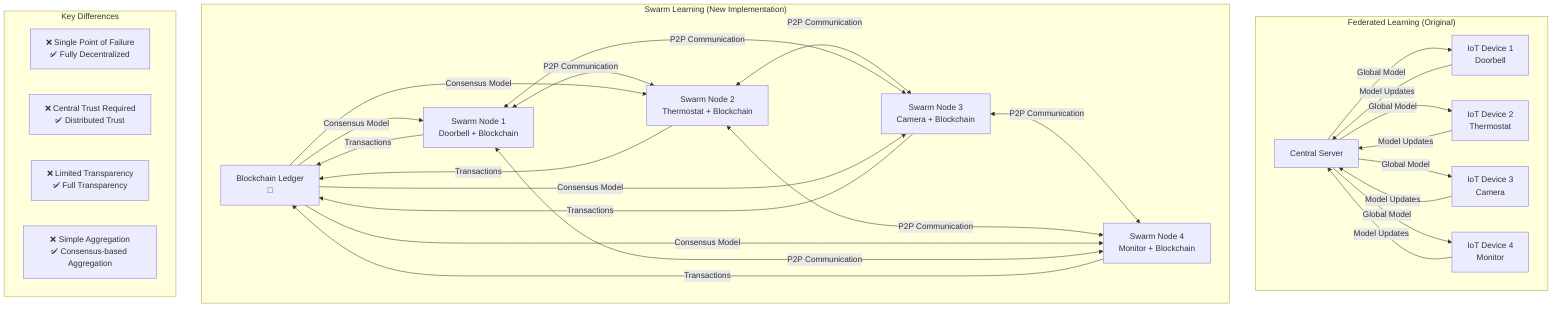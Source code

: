 graph TB
    subgraph "Federated Learning (Original)"
        FS[Central Server]
        FC1[IoT Device 1<br/>Doorbell]
        FC2[IoT Device 2<br/>Thermostat] 
        FC3[IoT Device 3<br/>Camera]
        FC4[IoT Device 4<br/>Monitor]
        
        FC1 -->|Model Updates| FS
        FC2 -->|Model Updates| FS
        FC3 -->|Model Updates| FS
        FC4 -->|Model Updates| FS
        
        FS -->|Global Model| FC1
        FS -->|Global Model| FC2
        FS -->|Global Model| FC3
        FS -->|Global Model| FC4
    end
    
    subgraph "Swarm Learning (New Implementation)"
        BC[Blockchain Ledger<br/>🔗]
        SC1[Swarm Node 1<br/>Doorbell + Blockchain]
        SC2[Swarm Node 2<br/>Thermostat + Blockchain]
        SC3[Swarm Node 3<br/>Camera + Blockchain]
        SC4[Swarm Node 4<br/>Monitor + Blockchain]
        
        SC1 <-->|P2P Communication| SC2
        SC2 <-->|P2P Communication| SC3
        SC3 <-->|P2P Communication| SC4
        SC4 <-->|P2P Communication| SC1
        SC1 <-->|P2P Communication| SC3
        SC2 <-->|P2P Communication| SC4
        
        SC1 -->|Transactions| BC
        SC2 -->|Transactions| BC
        SC3 -->|Transactions| BC
        SC4 -->|Transactions| BC
        
        BC -->|Consensus Model| SC1
        BC -->|Consensus Model| SC2
        BC -->|Consensus Model| SC3
        BC -->|Consensus Model| SC4
    end
    
    subgraph "Key Differences"
        D1["❌ Single Point of Failure<br/>✅ Fully Decentralized"]
        D2["❌ Central Trust Required<br/>✅ Distributed Trust"]
        D3["❌ Limited Transparency<br/>✅ Full Transparency"]
        D4["❌ Simple Aggregation<br/>✅ Consensus-based Aggregation"]
    end